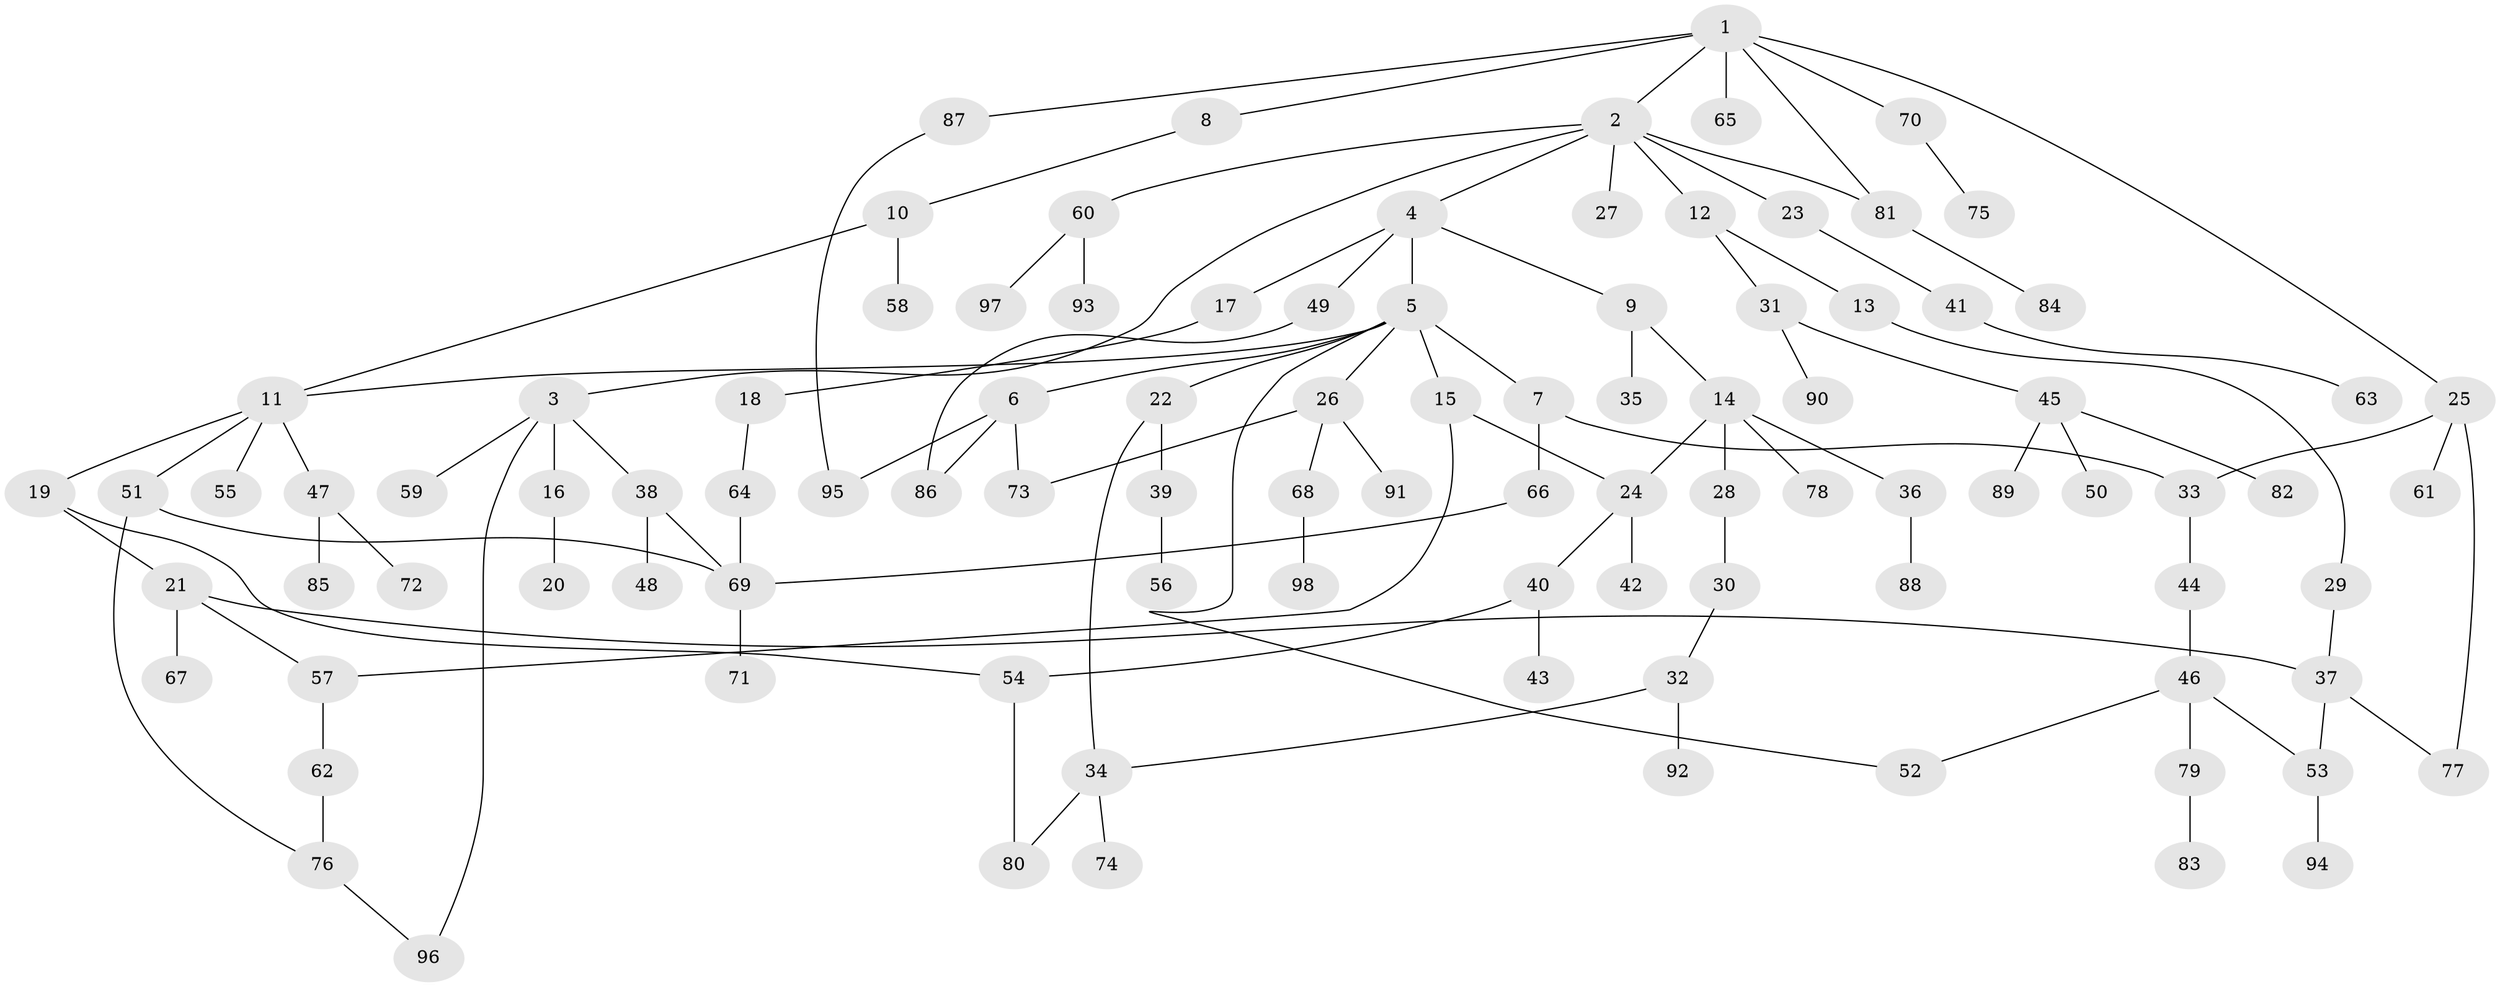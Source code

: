 // Generated by graph-tools (version 1.1) at 2025/49/03/09/25 03:49:19]
// undirected, 98 vertices, 117 edges
graph export_dot {
graph [start="1"]
  node [color=gray90,style=filled];
  1;
  2;
  3;
  4;
  5;
  6;
  7;
  8;
  9;
  10;
  11;
  12;
  13;
  14;
  15;
  16;
  17;
  18;
  19;
  20;
  21;
  22;
  23;
  24;
  25;
  26;
  27;
  28;
  29;
  30;
  31;
  32;
  33;
  34;
  35;
  36;
  37;
  38;
  39;
  40;
  41;
  42;
  43;
  44;
  45;
  46;
  47;
  48;
  49;
  50;
  51;
  52;
  53;
  54;
  55;
  56;
  57;
  58;
  59;
  60;
  61;
  62;
  63;
  64;
  65;
  66;
  67;
  68;
  69;
  70;
  71;
  72;
  73;
  74;
  75;
  76;
  77;
  78;
  79;
  80;
  81;
  82;
  83;
  84;
  85;
  86;
  87;
  88;
  89;
  90;
  91;
  92;
  93;
  94;
  95;
  96;
  97;
  98;
  1 -- 2;
  1 -- 8;
  1 -- 25;
  1 -- 65;
  1 -- 70;
  1 -- 81;
  1 -- 87;
  2 -- 3;
  2 -- 4;
  2 -- 12;
  2 -- 23;
  2 -- 27;
  2 -- 60;
  2 -- 81;
  3 -- 16;
  3 -- 38;
  3 -- 59;
  3 -- 96;
  4 -- 5;
  4 -- 9;
  4 -- 17;
  4 -- 49;
  5 -- 6;
  5 -- 7;
  5 -- 11;
  5 -- 15;
  5 -- 22;
  5 -- 26;
  5 -- 52;
  6 -- 73;
  6 -- 86;
  6 -- 95;
  7 -- 66;
  7 -- 33;
  8 -- 10;
  9 -- 14;
  9 -- 35;
  10 -- 58;
  10 -- 11;
  11 -- 19;
  11 -- 47;
  11 -- 51;
  11 -- 55;
  12 -- 13;
  12 -- 31;
  13 -- 29;
  14 -- 24;
  14 -- 28;
  14 -- 36;
  14 -- 78;
  15 -- 24;
  15 -- 57;
  16 -- 20;
  17 -- 18;
  18 -- 64;
  19 -- 21;
  19 -- 54;
  21 -- 37;
  21 -- 57;
  21 -- 67;
  22 -- 39;
  22 -- 34;
  23 -- 41;
  24 -- 40;
  24 -- 42;
  25 -- 33;
  25 -- 61;
  25 -- 77;
  26 -- 68;
  26 -- 91;
  26 -- 73;
  28 -- 30;
  29 -- 37;
  30 -- 32;
  31 -- 45;
  31 -- 90;
  32 -- 34;
  32 -- 92;
  33 -- 44;
  34 -- 74;
  34 -- 80;
  36 -- 88;
  37 -- 53;
  37 -- 77;
  38 -- 48;
  38 -- 69;
  39 -- 56;
  40 -- 43;
  40 -- 54;
  41 -- 63;
  44 -- 46;
  45 -- 50;
  45 -- 82;
  45 -- 89;
  46 -- 79;
  46 -- 53;
  46 -- 52;
  47 -- 72;
  47 -- 85;
  49 -- 86;
  51 -- 76;
  51 -- 69;
  53 -- 94;
  54 -- 80;
  57 -- 62;
  60 -- 93;
  60 -- 97;
  62 -- 76;
  64 -- 69;
  66 -- 69;
  68 -- 98;
  69 -- 71;
  70 -- 75;
  76 -- 96;
  79 -- 83;
  81 -- 84;
  87 -- 95;
}
